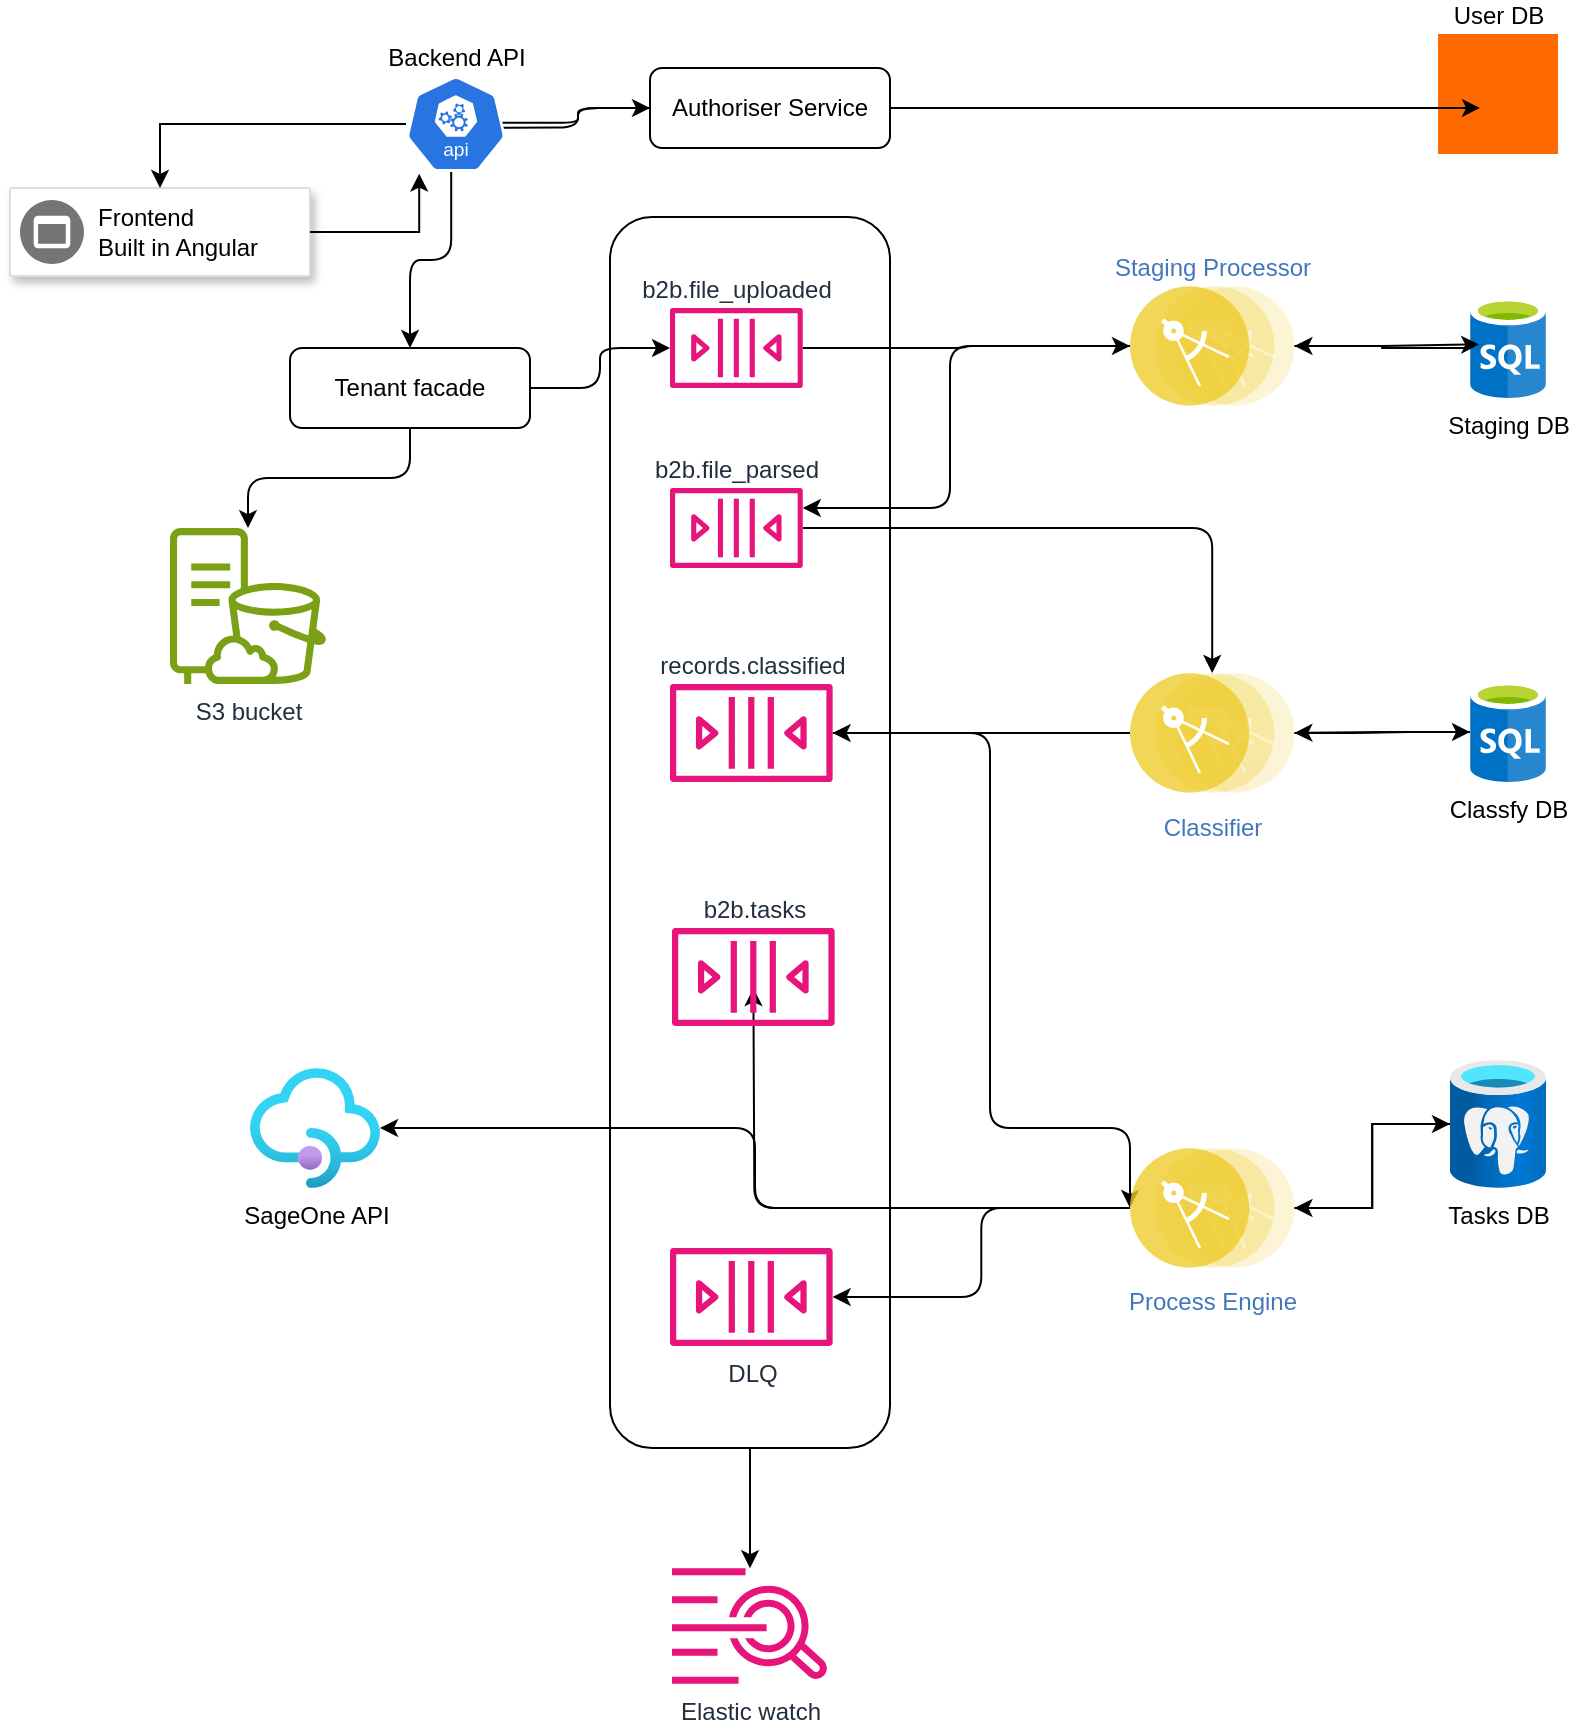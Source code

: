 <mxfile version="28.0.6">
  <diagram name="Page-1" id="7ZYeMvZQ7rXrE72ciIOz">
    <mxGraphModel dx="1042" dy="563" grid="1" gridSize="10" guides="1" tooltips="1" connect="1" arrows="1" fold="1" page="1" pageScale="1" pageWidth="850" pageHeight="1100" math="0" shadow="0">
      <root>
        <mxCell id="0" />
        <mxCell id="1" parent="0" />
        <mxCell id="BXHCQ-Q0p_H47LMqQ2NH-50" style="edgeStyle=orthogonalEdgeStyle;rounded=0;orthogonalLoop=1;jettySize=auto;html=1;" parent="1" source="BXHCQ-Q0p_H47LMqQ2NH-47" target="BXHCQ-Q0p_H47LMqQ2NH-48" edge="1">
          <mxGeometry relative="1" as="geometry" />
        </mxCell>
        <mxCell id="BXHCQ-Q0p_H47LMqQ2NH-47" value="" style="rounded=1;whiteSpace=wrap;html=1;labelBackgroundColor=default;textOpacity=10;" parent="1" vertex="1">
          <mxGeometry x="340" y="124.5" width="140" height="615.5" as="geometry" />
        </mxCell>
        <mxCell id="BXHCQ-Q0p_H47LMqQ2NH-1" value="" style="strokeColor=#dddddd;shadow=1;strokeWidth=1;rounded=1;absoluteArcSize=1;arcSize=2;" parent="1" vertex="1">
          <mxGeometry x="40" y="110" width="150" height="44" as="geometry" />
        </mxCell>
        <mxCell id="BXHCQ-Q0p_H47LMqQ2NH-2" value="Frontend&lt;br&gt;Built in Angular" style="sketch=0;dashed=0;connectable=0;html=1;fillColor=#757575;strokeColor=none;shape=mxgraph.gcp2.frontend_platform_services;part=1;labelPosition=right;verticalLabelPosition=middle;align=left;verticalAlign=middle;spacingLeft=5;fontSize=12;" parent="BXHCQ-Q0p_H47LMqQ2NH-1" vertex="1">
          <mxGeometry y="0.5" width="32" height="32" relative="1" as="geometry">
            <mxPoint x="5" y="-16" as="offset" />
          </mxGeometry>
        </mxCell>
        <mxCell id="BXHCQ-Q0p_H47LMqQ2NH-7" style="edgeStyle=orthogonalEdgeStyle;rounded=1;orthogonalLoop=1;jettySize=auto;html=1;curved=0;exitX=0.628;exitY=0.538;exitDx=0;exitDy=0;exitPerimeter=0;" parent="1" source="BXHCQ-Q0p_H47LMqQ2NH-34" target="BXHCQ-Q0p_H47LMqQ2NH-6" edge="1">
          <mxGeometry relative="1" as="geometry">
            <mxPoint x="328" y="132" as="sourcePoint" />
          </mxGeometry>
        </mxCell>
        <mxCell id="BXHCQ-Q0p_H47LMqQ2NH-10" style="edgeStyle=orthogonalEdgeStyle;rounded=1;orthogonalLoop=1;jettySize=auto;html=1;curved=0;" parent="1" source="BXHCQ-Q0p_H47LMqQ2NH-20" target="BXHCQ-Q0p_H47LMqQ2NH-9" edge="1">
          <mxGeometry relative="1" as="geometry">
            <mxPoint x="220" y="200" as="sourcePoint" />
          </mxGeometry>
        </mxCell>
        <mxCell id="BXHCQ-Q0p_H47LMqQ2NH-13" style="edgeStyle=orthogonalEdgeStyle;rounded=1;orthogonalLoop=1;jettySize=auto;html=1;curved=0;" parent="1" source="BXHCQ-Q0p_H47LMqQ2NH-20" target="BXHCQ-Q0p_H47LMqQ2NH-12" edge="1">
          <mxGeometry relative="1" as="geometry" />
        </mxCell>
        <mxCell id="BXHCQ-Q0p_H47LMqQ2NH-21" style="edgeStyle=orthogonalEdgeStyle;rounded=1;orthogonalLoop=1;jettySize=auto;html=1;curved=0;exitX=0.452;exitY=0.487;exitDx=0;exitDy=0;exitPerimeter=0;" parent="1" source="BXHCQ-Q0p_H47LMqQ2NH-34" target="BXHCQ-Q0p_H47LMqQ2NH-20" edge="1">
          <mxGeometry relative="1" as="geometry">
            <mxPoint x="294" y="166" as="sourcePoint" />
          </mxGeometry>
        </mxCell>
        <mxCell id="BXHCQ-Q0p_H47LMqQ2NH-8" style="edgeStyle=orthogonalEdgeStyle;rounded=1;orthogonalLoop=1;jettySize=auto;html=1;curved=0;entryX=0.532;entryY=0.487;entryDx=0;entryDy=0;entryPerimeter=0;" parent="1" source="BXHCQ-Q0p_H47LMqQ2NH-6" target="BXHCQ-Q0p_H47LMqQ2NH-34" edge="1">
          <mxGeometry relative="1" as="geometry">
            <mxPoint x="328" y="132" as="targetPoint" />
          </mxGeometry>
        </mxCell>
        <mxCell id="BXHCQ-Q0p_H47LMqQ2NH-6" value="Authoriser Service" style="rounded=1;whiteSpace=wrap;html=1;" parent="1" vertex="1">
          <mxGeometry x="360.0" y="50" width="120" height="40" as="geometry" />
        </mxCell>
        <mxCell id="BXHCQ-Q0p_H47LMqQ2NH-9" value="S3 bucket" style="sketch=0;outlineConnect=0;fontColor=#232F3E;gradientColor=none;fillColor=#7AA116;strokeColor=none;dashed=0;verticalLabelPosition=bottom;verticalAlign=top;align=center;html=1;fontSize=12;fontStyle=0;aspect=fixed;pointerEvents=1;shape=mxgraph.aws4.s3_on_outposts;" parent="1" vertex="1">
          <mxGeometry x="120" y="280" width="78" height="78" as="geometry" />
        </mxCell>
        <mxCell id="BXHCQ-Q0p_H47LMqQ2NH-25" style="edgeStyle=orthogonalEdgeStyle;rounded=1;orthogonalLoop=1;jettySize=auto;html=1;curved=0;" parent="1" source="BXHCQ-Q0p_H47LMqQ2NH-12" target="BXHCQ-Q0p_H47LMqQ2NH-14" edge="1">
          <mxGeometry relative="1" as="geometry" />
        </mxCell>
        <mxCell id="BXHCQ-Q0p_H47LMqQ2NH-12" value="b2b.file_uploaded" style="sketch=0;outlineConnect=0;fontColor=#232F3E;gradientColor=none;fillColor=#E7157B;strokeColor=none;dashed=0;verticalLabelPosition=top;verticalAlign=bottom;align=center;html=1;fontSize=12;fontStyle=0;aspect=fixed;pointerEvents=1;shape=mxgraph.aws4.queue;labelPosition=center;" parent="1" vertex="1">
          <mxGeometry x="370" y="170" width="66.38" height="40" as="geometry" />
        </mxCell>
        <mxCell id="BXHCQ-Q0p_H47LMqQ2NH-26" style="edgeStyle=orthogonalEdgeStyle;rounded=1;orthogonalLoop=1;jettySize=auto;html=1;curved=0;" parent="1" source="BXHCQ-Q0p_H47LMqQ2NH-14" target="BXHCQ-Q0p_H47LMqQ2NH-24" edge="1">
          <mxGeometry relative="1" as="geometry">
            <Array as="points">
              <mxPoint x="510" y="189" />
              <mxPoint x="510" y="270" />
            </Array>
          </mxGeometry>
        </mxCell>
        <mxCell id="BXHCQ-Q0p_H47LMqQ2NH-14" value="Staging Processor" style="image;aspect=fixed;perimeter=ellipsePerimeter;html=1;align=center;shadow=0;dashed=0;fontColor=#4277BB;labelBackgroundColor=default;fontSize=12;spacingTop=3;image=img/lib/ibm/applications/microservice.svg;labelPosition=center;verticalLabelPosition=top;verticalAlign=bottom;" parent="1" vertex="1">
          <mxGeometry x="600" y="159" width="82.2" height="60" as="geometry" />
        </mxCell>
        <mxCell id="BXHCQ-Q0p_H47LMqQ2NH-29" style="edgeStyle=orthogonalEdgeStyle;rounded=0;orthogonalLoop=1;jettySize=auto;html=1;" parent="1" source="BXHCQ-Q0p_H47LMqQ2NH-17" target="BXHCQ-Q0p_H47LMqQ2NH-28" edge="1">
          <mxGeometry relative="1" as="geometry" />
        </mxCell>
        <mxCell id="XpvN8CIrobE-NafvkmpW-6" style="edgeStyle=entityRelationEdgeStyle;rounded=0;orthogonalLoop=1;jettySize=auto;html=1;" edge="1" parent="1" source="BXHCQ-Q0p_H47LMqQ2NH-17" target="XpvN8CIrobE-NafvkmpW-5">
          <mxGeometry relative="1" as="geometry" />
        </mxCell>
        <mxCell id="BXHCQ-Q0p_H47LMqQ2NH-17" value="Classifier" style="image;aspect=fixed;perimeter=ellipsePerimeter;html=1;align=center;shadow=0;dashed=0;fontColor=#4277BB;labelBackgroundColor=default;fontSize=12;spacingTop=3;image=img/lib/ibm/applications/microservice.svg;" parent="1" vertex="1">
          <mxGeometry x="600" y="352.5" width="82.2" height="60" as="geometry" />
        </mxCell>
        <mxCell id="BXHCQ-Q0p_H47LMqQ2NH-20" value="Tenant facade" style="rounded=1;whiteSpace=wrap;html=1;" parent="1" vertex="1">
          <mxGeometry x="180" y="190" width="120" height="40" as="geometry" />
        </mxCell>
        <mxCell id="BXHCQ-Q0p_H47LMqQ2NH-27" style="edgeStyle=orthogonalEdgeStyle;rounded=1;orthogonalLoop=1;jettySize=auto;html=1;curved=0;" parent="1" source="BXHCQ-Q0p_H47LMqQ2NH-24" target="BXHCQ-Q0p_H47LMqQ2NH-17" edge="1">
          <mxGeometry relative="1" as="geometry" />
        </mxCell>
        <mxCell id="BXHCQ-Q0p_H47LMqQ2NH-24" value="b2b.file_parsed" style="sketch=0;outlineConnect=0;fontColor=#232F3E;gradientColor=none;fillColor=#E7157B;strokeColor=none;dashed=0;verticalLabelPosition=top;verticalAlign=bottom;align=center;html=1;fontSize=12;fontStyle=0;aspect=fixed;pointerEvents=1;shape=mxgraph.aws4.queue;labelPosition=center;" parent="1" vertex="1">
          <mxGeometry x="370" y="260" width="66.38" height="40" as="geometry" />
        </mxCell>
        <mxCell id="BXHCQ-Q0p_H47LMqQ2NH-46" style="edgeStyle=orthogonalEdgeStyle;rounded=1;orthogonalLoop=1;jettySize=auto;html=1;entryX=0;entryY=0.5;entryDx=0;entryDy=0;curved=0;" parent="1" source="BXHCQ-Q0p_H47LMqQ2NH-28" target="BXHCQ-Q0p_H47LMqQ2NH-30" edge="1">
          <mxGeometry relative="1" as="geometry">
            <Array as="points">
              <mxPoint x="530" y="383" />
              <mxPoint x="530" y="580" />
            </Array>
          </mxGeometry>
        </mxCell>
        <mxCell id="BXHCQ-Q0p_H47LMqQ2NH-28" value="records.classified" style="sketch=0;outlineConnect=0;fontColor=#232F3E;gradientColor=none;fillColor=#E7157B;strokeColor=none;dashed=0;verticalLabelPosition=top;verticalAlign=bottom;align=center;html=1;fontSize=12;fontStyle=0;aspect=fixed;pointerEvents=1;shape=mxgraph.aws4.queue;labelPosition=center;" parent="1" vertex="1">
          <mxGeometry x="370" y="358" width="81.32" height="49" as="geometry" />
        </mxCell>
        <mxCell id="BXHCQ-Q0p_H47LMqQ2NH-39" style="edgeStyle=orthogonalEdgeStyle;rounded=1;orthogonalLoop=1;jettySize=auto;html=1;curved=0;" parent="1" source="BXHCQ-Q0p_H47LMqQ2NH-30" target="BXHCQ-Q0p_H47LMqQ2NH-33" edge="1">
          <mxGeometry relative="1" as="geometry" />
        </mxCell>
        <mxCell id="BXHCQ-Q0p_H47LMqQ2NH-40" style="edgeStyle=orthogonalEdgeStyle;rounded=1;orthogonalLoop=1;jettySize=auto;html=1;curved=0;" parent="1" source="BXHCQ-Q0p_H47LMqQ2NH-30" target="BXHCQ-Q0p_H47LMqQ2NH-35" edge="1">
          <mxGeometry relative="1" as="geometry" />
        </mxCell>
        <mxCell id="BXHCQ-Q0p_H47LMqQ2NH-45" style="edgeStyle=orthogonalEdgeStyle;rounded=1;orthogonalLoop=1;jettySize=auto;html=1;curved=0;" parent="1" source="BXHCQ-Q0p_H47LMqQ2NH-30" edge="1">
          <mxGeometry relative="1" as="geometry">
            <mxPoint x="600" y="561.02" as="sourcePoint" />
            <mxPoint x="411.7" y="510.001" as="targetPoint" />
          </mxGeometry>
        </mxCell>
        <mxCell id="XpvN8CIrobE-NafvkmpW-9" style="edgeStyle=orthogonalEdgeStyle;rounded=0;orthogonalLoop=1;jettySize=auto;html=1;" edge="1" parent="1" source="BXHCQ-Q0p_H47LMqQ2NH-30" target="XpvN8CIrobE-NafvkmpW-7">
          <mxGeometry relative="1" as="geometry" />
        </mxCell>
        <mxCell id="BXHCQ-Q0p_H47LMqQ2NH-30" value="Process Engine" style="image;aspect=fixed;perimeter=ellipsePerimeter;html=1;align=center;shadow=0;dashed=0;fontColor=#4277BB;labelBackgroundColor=default;fontSize=12;spacingTop=3;image=img/lib/ibm/applications/microservice.svg;" parent="1" vertex="1">
          <mxGeometry x="600" y="590" width="82.2" height="60" as="geometry" />
        </mxCell>
        <mxCell id="BXHCQ-Q0p_H47LMqQ2NH-33" value="DLQ" style="sketch=0;outlineConnect=0;fontColor=#232F3E;gradientColor=none;fillColor=#E7157B;strokeColor=none;dashed=0;verticalLabelPosition=bottom;verticalAlign=top;align=center;html=1;fontSize=12;fontStyle=0;aspect=fixed;pointerEvents=1;shape=mxgraph.aws4.queue;labelPosition=center;" parent="1" vertex="1">
          <mxGeometry x="370" y="640" width="81.32" height="49" as="geometry" />
        </mxCell>
        <mxCell id="BXHCQ-Q0p_H47LMqQ2NH-37" style="edgeStyle=orthogonalEdgeStyle;rounded=0;orthogonalLoop=1;jettySize=auto;html=1;" parent="1" source="BXHCQ-Q0p_H47LMqQ2NH-34" target="BXHCQ-Q0p_H47LMqQ2NH-1" edge="1">
          <mxGeometry relative="1" as="geometry" />
        </mxCell>
        <mxCell id="BXHCQ-Q0p_H47LMqQ2NH-34" value="Backend API" style="aspect=fixed;sketch=0;html=1;dashed=0;whitespace=wrap;verticalLabelPosition=top;verticalAlign=bottom;fillColor=#2875E2;strokeColor=#ffffff;points=[[0.005,0.63,0],[0.1,0.2,0],[0.9,0.2,0],[0.5,0,0],[0.995,0.63,0],[0.72,0.99,0],[0.5,1,0],[0.28,0.99,0]];shape=mxgraph.kubernetes.icon2;kubernetesLabel=1;prIcon=api;labelPosition=center;align=center;" parent="1" vertex="1">
          <mxGeometry x="238" y="54" width="50" height="48" as="geometry" />
        </mxCell>
        <mxCell id="BXHCQ-Q0p_H47LMqQ2NH-35" value="SageOne API" style="image;aspect=fixed;html=1;points=[];align=center;fontSize=12;image=img/lib/azure2/app_services/API_Management_Services.svg;" parent="1" vertex="1">
          <mxGeometry x="160" y="550" width="65" height="60" as="geometry" />
        </mxCell>
        <mxCell id="BXHCQ-Q0p_H47LMqQ2NH-36" style="edgeStyle=orthogonalEdgeStyle;rounded=0;orthogonalLoop=1;jettySize=auto;html=1;entryX=0.132;entryY=1.017;entryDx=0;entryDy=0;entryPerimeter=0;" parent="1" source="BXHCQ-Q0p_H47LMqQ2NH-1" target="BXHCQ-Q0p_H47LMqQ2NH-34" edge="1">
          <mxGeometry relative="1" as="geometry">
            <mxPoint x="260" y="123" as="targetPoint" />
          </mxGeometry>
        </mxCell>
        <mxCell id="BXHCQ-Q0p_H47LMqQ2NH-43" value="b2b.tasks" style="sketch=0;outlineConnect=0;fontColor=#232F3E;gradientColor=none;fillColor=#E7157B;strokeColor=none;dashed=0;verticalLabelPosition=top;verticalAlign=bottom;align=center;html=1;fontSize=12;fontStyle=0;aspect=fixed;pointerEvents=1;shape=mxgraph.aws4.queue;labelPosition=center;" parent="1" vertex="1">
          <mxGeometry x="371" y="480" width="81.32" height="49" as="geometry" />
        </mxCell>
        <mxCell id="BXHCQ-Q0p_H47LMqQ2NH-48" value="Elastic watch" style="sketch=0;outlineConnect=0;fontColor=#232F3E;gradientColor=none;fillColor=#E7157B;strokeColor=none;dashed=0;verticalLabelPosition=bottom;verticalAlign=top;align=center;html=1;fontSize=12;fontStyle=0;aspect=fixed;pointerEvents=1;shape=mxgraph.aws4.cloudwatch_logs;" parent="1" vertex="1">
          <mxGeometry x="371" y="800" width="78" height="58" as="geometry" />
        </mxCell>
        <mxCell id="XpvN8CIrobE-NafvkmpW-1" value="User DB" style="points=[];aspect=fixed;html=1;align=center;shadow=0;dashed=0;fillColor=#FF6A00;strokeColor=none;shape=mxgraph.alibaba_cloud.mongodb;labelPosition=center;verticalLabelPosition=top;verticalAlign=bottom;" vertex="1" parent="1">
          <mxGeometry x="754" y="33" width="60" height="60" as="geometry" />
        </mxCell>
        <mxCell id="XpvN8CIrobE-NafvkmpW-2" style="edgeStyle=orthogonalEdgeStyle;rounded=0;orthogonalLoop=1;jettySize=auto;html=1;entryX=0.35;entryY=0.616;entryDx=0;entryDy=0;entryPerimeter=0;" edge="1" parent="1" source="BXHCQ-Q0p_H47LMqQ2NH-6" target="XpvN8CIrobE-NafvkmpW-1">
          <mxGeometry relative="1" as="geometry" />
        </mxCell>
        <mxCell id="XpvN8CIrobE-NafvkmpW-11" style="edgeStyle=orthogonalEdgeStyle;rounded=0;orthogonalLoop=1;jettySize=auto;html=1;" edge="1" parent="1" source="XpvN8CIrobE-NafvkmpW-3" target="BXHCQ-Q0p_H47LMqQ2NH-14">
          <mxGeometry relative="1" as="geometry" />
        </mxCell>
        <mxCell id="XpvN8CIrobE-NafvkmpW-3" value="Staging DB" style="image;sketch=0;aspect=fixed;html=1;points=[];align=center;fontSize=12;image=img/lib/mscae/SQL_Database_generic.svg;" vertex="1" parent="1">
          <mxGeometry x="770" y="165" width="38" height="50" as="geometry" />
        </mxCell>
        <mxCell id="XpvN8CIrobE-NafvkmpW-4" style="edgeStyle=orthogonalEdgeStyle;rounded=0;orthogonalLoop=1;jettySize=auto;html=1;entryX=0.121;entryY=0.464;entryDx=0;entryDy=0;entryPerimeter=0;" edge="1" parent="1" source="BXHCQ-Q0p_H47LMqQ2NH-14" target="XpvN8CIrobE-NafvkmpW-3">
          <mxGeometry relative="1" as="geometry" />
        </mxCell>
        <mxCell id="XpvN8CIrobE-NafvkmpW-10" style="edgeStyle=orthogonalEdgeStyle;rounded=0;orthogonalLoop=1;jettySize=auto;html=1;" edge="1" parent="1" source="XpvN8CIrobE-NafvkmpW-5" target="BXHCQ-Q0p_H47LMqQ2NH-17">
          <mxGeometry relative="1" as="geometry" />
        </mxCell>
        <mxCell id="XpvN8CIrobE-NafvkmpW-5" value="Classfy DB" style="image;sketch=0;aspect=fixed;html=1;points=[];align=center;fontSize=12;image=img/lib/mscae/SQL_Database_generic.svg;" vertex="1" parent="1">
          <mxGeometry x="770" y="357" width="38" height="50" as="geometry" />
        </mxCell>
        <mxCell id="XpvN8CIrobE-NafvkmpW-8" style="edgeStyle=orthogonalEdgeStyle;rounded=0;orthogonalLoop=1;jettySize=auto;html=1;" edge="1" parent="1" source="XpvN8CIrobE-NafvkmpW-7" target="BXHCQ-Q0p_H47LMqQ2NH-30">
          <mxGeometry relative="1" as="geometry" />
        </mxCell>
        <mxCell id="XpvN8CIrobE-NafvkmpW-7" value="Tasks DB" style="image;aspect=fixed;html=1;points=[];align=center;fontSize=12;image=img/lib/azure2/databases/Azure_Database_PostgreSQL_Server.svg;" vertex="1" parent="1">
          <mxGeometry x="760" y="546" width="48" height="64" as="geometry" />
        </mxCell>
      </root>
    </mxGraphModel>
  </diagram>
</mxfile>
